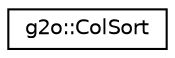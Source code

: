 digraph "Graphical Class Hierarchy"
{
  edge [fontname="Helvetica",fontsize="10",labelfontname="Helvetica",labelfontsize="10"];
  node [fontname="Helvetica",fontsize="10",shape=record];
  rankdir="LR";
  Node0 [label="g2o::ColSort",height=0.2,width=0.4,color="black", fillcolor="white", style="filled",URL="$structg2o_1_1_col_sort.html"];
}
